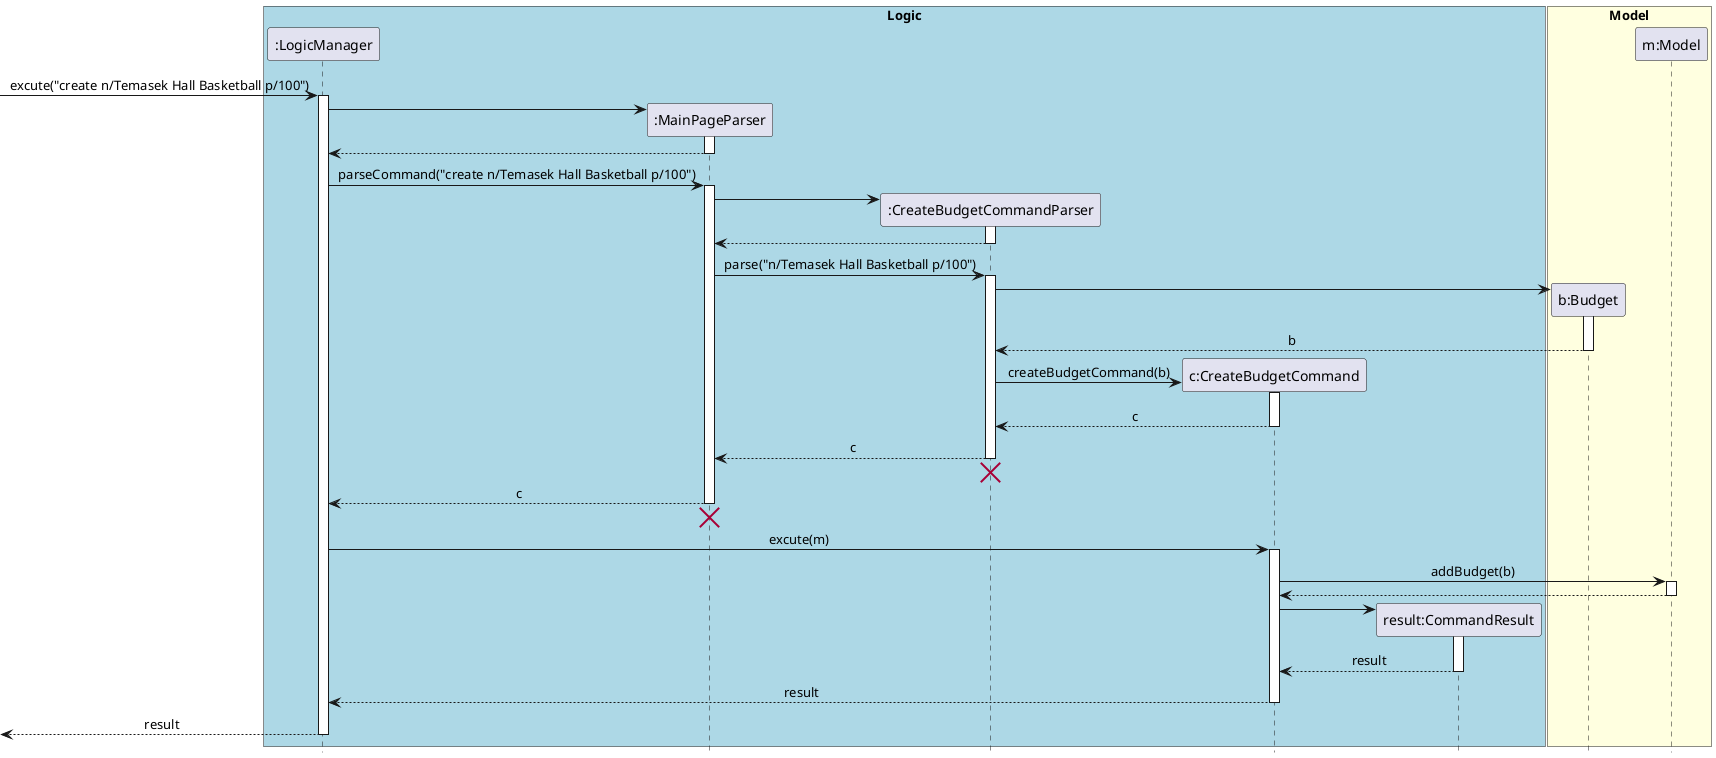@startuml
skinparam Sequence {
    MessageAlign center
}
hide footbox
box "Logic" #LightBlue
participant ":LogicManager" as LM
participant ":MainPageParser" as MPP
participant ":CreateBudgetCommandParser" as CBCP
participant "c:CreateBudgetCommand" as CBC
participant "result:CommandResult" as CR
end box

box "Model" #LightYellow
participant "b:Budget" as Budget
participant "m:Model" as M
end box

[-> LM : excute("create n/Temasek Hall Basketball p/100")
activate LM
create MPP
LM -> MPP
activate MPP
LM <-- MPP
deactivate MPP
LM -> MPP : parseCommand("create n/Temasek Hall Basketball p/100")
activate MPP

create CBCP
MPP -> CBCP
activate CBCP
MPP <-- CBCP
deactivate CBCP
MPP -> CBCP : parse("n/Temasek Hall Basketball p/100")
activate CBCP

create Budget
CBCP -> Budget
activate Budget
CBCP <-- Budget : b
deactivate Budget

create CBC
CBCP -> CBC : createBudgetCommand(b)
activate CBC
CBCP <-- CBC : c
deactivate CBC
MPP <-- CBCP : c
deactivate CBCP
MPP <-[hidden]- CBCP
destroy CBCP

deactivate CBCP
LM <-- MPP : c
deactivate MPP

LM <-[hidden]- MPP
destroy MPP

LM -> CBC: excute(m)

activate CBC
CBC -> M : addBudget(b)
activate M
CBC <-- M
deactivate M

create CR
CBC -> CR
activate CR
CBC <-- CR :result
deactivate CR

LM <-- CBC: result
deactivate CBC
[<-- LM: result
deactivate LM

@enduml
